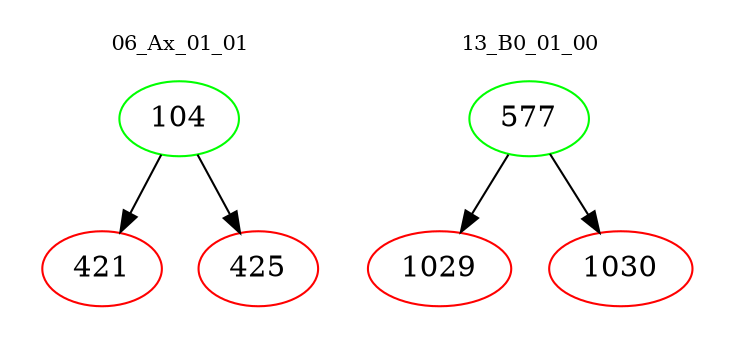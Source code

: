 digraph{
subgraph cluster_0 {
color = white
label = "06_Ax_01_01";
fontsize=10;
T0_104 [label="104", color="green"]
T0_104 -> T0_421 [color="black"]
T0_421 [label="421", color="red"]
T0_104 -> T0_425 [color="black"]
T0_425 [label="425", color="red"]
}
subgraph cluster_1 {
color = white
label = "13_B0_01_00";
fontsize=10;
T1_577 [label="577", color="green"]
T1_577 -> T1_1029 [color="black"]
T1_1029 [label="1029", color="red"]
T1_577 -> T1_1030 [color="black"]
T1_1030 [label="1030", color="red"]
}
}
